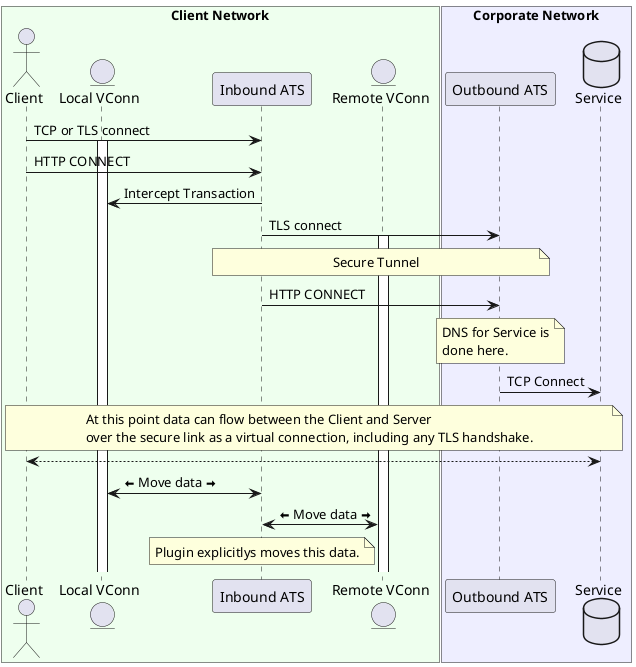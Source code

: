 @startuml

box "Client Network" #EEFFEE
actor Client
entity "Local VConn" as lvc
participant "Inbound ATS" as inbound
entity "Remote VConn" as rvc
end box
box "Corporate Network" #EEEEFF
participant "Outbound ATS" as outbound
database Service
end box

Client -> inbound : TCP or TLS connect
activate lvc
Client -> inbound : HTTP CONNECT
inbound -> lvc : Intercept Transaction
inbound -> outbound : TLS connect
activate rvc
note over inbound,outbound : Secure Tunnel
inbound -> outbound : HTTP CONNECT
note over outbound : DNS for Service is\ndone here.
outbound -> Service : TCP Connect

note over Client, Service : At this point data can flow between the Client and Server\nover the secure link as a virtual connection, including any TLS handshake.
Client <--> Service
lvc <-> inbound : <&arrow-thick-left> Move data <&arrow-thick-right>
inbound <-> rvc : <&arrow-thick-left> Move data <&arrow-thick-right>
note over inbound : Plugin explicitlys moves this data.

@enduml
